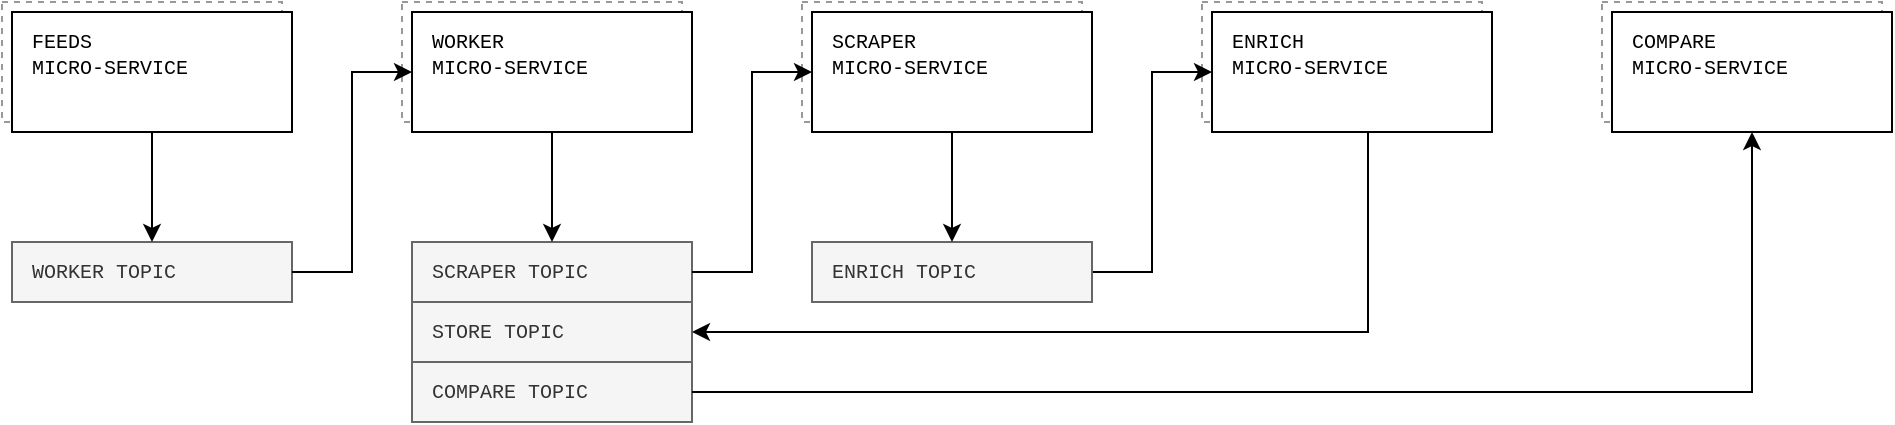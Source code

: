 <mxfile version="18.0.6" type="device"><diagram id="TMlhmZC1oOaea3KWGFp7" name="Page-1"><mxGraphModel dx="1185" dy="1654" grid="1" gridSize="10" guides="1" tooltips="1" connect="1" arrows="1" fold="1" page="1" pageScale="1" pageWidth="1600" pageHeight="900" math="0" shadow="0"><root><mxCell id="0"/><mxCell id="1" parent="0"/><mxCell id="0rISkxpSN-wn0wXq197R-33" value="" style="group" vertex="1" connectable="0" parent="1"><mxGeometry x="328" y="345" width="945" height="210" as="geometry"/></mxCell><mxCell id="rSP-cysgIJSEgpSyjZTW-4" value="" style="group" parent="0rISkxpSN-wn0wXq197R-33" vertex="1" connectable="0"><mxGeometry width="145" height="65" as="geometry"/></mxCell><mxCell id="rSP-cysgIJSEgpSyjZTW-5" value="" style="rounded=0;whiteSpace=wrap;html=1;dashed=1;strokeColor=#999999;" parent="rSP-cysgIJSEgpSyjZTW-4" vertex="1"><mxGeometry width="140" height="60" as="geometry"/></mxCell><mxCell id="rSP-cysgIJSEgpSyjZTW-6" value="&lt;font face=&quot;Courier New&quot; style=&quot;font-size: 10px;&quot;&gt;FEEDS&lt;br style=&quot;font-size: 10px;&quot;&gt;MICRO-SERVICE&lt;br style=&quot;font-size: 10px;&quot;&gt;&lt;/font&gt;" style="rounded=0;whiteSpace=wrap;html=1;labelPosition=center;verticalLabelPosition=middle;align=left;verticalAlign=top;horizontal=1;spacing=2;spacingTop=2;spacingLeft=8;fontSize=10;" parent="rSP-cysgIJSEgpSyjZTW-4" vertex="1"><mxGeometry x="5" y="5" width="140" height="60" as="geometry"/></mxCell><mxCell id="qqMF2B4HcTavuVlexJoO-6" value="&lt;font face=&quot;Courier New&quot; style=&quot;font-size: 10px;&quot;&gt;SCRAPER TOPIC&lt;br style=&quot;font-size: 10px;&quot;&gt;&lt;/font&gt;" style="rounded=0;whiteSpace=wrap;html=1;labelPosition=center;verticalLabelPosition=middle;align=left;verticalAlign=top;horizontal=1;spacing=2;spacingTop=2;spacingLeft=8;fontSize=10;fillColor=#f5f5f5;fontColor=#333333;strokeColor=#666666;" parent="0rISkxpSN-wn0wXq197R-33" vertex="1"><mxGeometry x="205" y="120" width="140" height="30" as="geometry"/></mxCell><mxCell id="EwVJuPAO-Ad2kbLYh3_y-3" value="" style="group" parent="0rISkxpSN-wn0wXq197R-33" vertex="1" connectable="0"><mxGeometry x="400" width="145" height="65" as="geometry"/></mxCell><mxCell id="EwVJuPAO-Ad2kbLYh3_y-4" value="" style="rounded=0;whiteSpace=wrap;html=1;dashed=1;strokeColor=#999999;" parent="EwVJuPAO-Ad2kbLYh3_y-3" vertex="1"><mxGeometry width="140" height="60" as="geometry"/></mxCell><mxCell id="EwVJuPAO-Ad2kbLYh3_y-5" value="&lt;font face=&quot;Courier New&quot; style=&quot;font-size: 10px;&quot;&gt;SCRAPER&lt;br style=&quot;font-size: 10px;&quot;&gt;MICRO-SERVICE&lt;br style=&quot;font-size: 10px;&quot;&gt;&lt;/font&gt;" style="rounded=0;whiteSpace=wrap;html=1;labelPosition=center;verticalLabelPosition=middle;align=left;verticalAlign=top;horizontal=1;spacing=2;spacingTop=2;spacingLeft=8;fontSize=10;" parent="EwVJuPAO-Ad2kbLYh3_y-3" vertex="1"><mxGeometry x="5" y="5" width="140" height="60" as="geometry"/></mxCell><mxCell id="EwVJuPAO-Ad2kbLYh3_y-7" value="" style="group" parent="0rISkxpSN-wn0wXq197R-33" vertex="1" connectable="0"><mxGeometry x="600" width="145" height="65" as="geometry"/></mxCell><mxCell id="EwVJuPAO-Ad2kbLYh3_y-8" value="" style="rounded=0;whiteSpace=wrap;html=1;dashed=1;strokeColor=#999999;" parent="EwVJuPAO-Ad2kbLYh3_y-7" vertex="1"><mxGeometry width="140" height="60" as="geometry"/></mxCell><mxCell id="EwVJuPAO-Ad2kbLYh3_y-9" value="&lt;font face=&quot;Courier New&quot; style=&quot;font-size: 10px;&quot;&gt;ENRICH&lt;br style=&quot;font-size: 10px;&quot;&gt;MICRO-SERVICE&lt;br style=&quot;font-size: 10px;&quot;&gt;&lt;/font&gt;" style="rounded=0;whiteSpace=wrap;html=1;labelPosition=center;verticalLabelPosition=middle;align=left;verticalAlign=top;horizontal=1;spacing=2;spacingTop=2;spacingLeft=8;fontSize=10;" parent="EwVJuPAO-Ad2kbLYh3_y-7" vertex="1"><mxGeometry x="5" y="5" width="140" height="60" as="geometry"/></mxCell><mxCell id="EwVJuPAO-Ad2kbLYh3_y-14" value="&lt;font face=&quot;Courier New&quot; style=&quot;font-size: 10px;&quot;&gt;WORKER TOPIC&lt;br style=&quot;font-size: 10px;&quot;&gt;&lt;/font&gt;" style="rounded=0;whiteSpace=wrap;html=1;labelPosition=center;verticalLabelPosition=middle;align=left;verticalAlign=top;horizontal=1;spacing=2;spacingTop=2;spacingLeft=8;fontSize=10;fillColor=#f5f5f5;fontColor=#333333;strokeColor=#666666;" parent="0rISkxpSN-wn0wXq197R-33" vertex="1"><mxGeometry x="5" y="120" width="140" height="30" as="geometry"/></mxCell><mxCell id="0rISkxpSN-wn0wXq197R-31" style="edgeStyle=orthogonalEdgeStyle;rounded=0;orthogonalLoop=1;jettySize=auto;html=1;entryX=0;entryY=0.5;entryDx=0;entryDy=0;" edge="1" parent="0rISkxpSN-wn0wXq197R-33" source="EwVJuPAO-Ad2kbLYh3_y-18" target="EwVJuPAO-Ad2kbLYh3_y-9"><mxGeometry relative="1" as="geometry"/></mxCell><mxCell id="EwVJuPAO-Ad2kbLYh3_y-18" value="&lt;font face=&quot;Courier New&quot; style=&quot;font-size: 10px;&quot;&gt;ENRICH TOPIC&lt;br style=&quot;font-size: 10px;&quot;&gt;&lt;/font&gt;" style="rounded=0;whiteSpace=wrap;html=1;labelPosition=center;verticalLabelPosition=middle;align=left;verticalAlign=top;horizontal=1;spacing=2;spacingTop=2;spacingLeft=8;fontSize=10;fillColor=#f5f5f5;fontColor=#333333;strokeColor=#666666;" parent="0rISkxpSN-wn0wXq197R-33" vertex="1"><mxGeometry x="405" y="120" width="140" height="30" as="geometry"/></mxCell><mxCell id="EwVJuPAO-Ad2kbLYh3_y-20" value="&lt;font face=&quot;Courier New&quot; style=&quot;font-size: 10px;&quot;&gt;STORE TOPIC&lt;br style=&quot;font-size: 10px;&quot;&gt;&lt;/font&gt;" style="rounded=0;whiteSpace=wrap;html=1;labelPosition=center;verticalLabelPosition=middle;align=left;verticalAlign=top;horizontal=1;spacing=2;spacingTop=2;spacingLeft=8;fontSize=10;fillColor=#f5f5f5;fontColor=#333333;strokeColor=#666666;" parent="0rISkxpSN-wn0wXq197R-33" vertex="1"><mxGeometry x="205" y="150" width="140" height="30" as="geometry"/></mxCell><mxCell id="EwVJuPAO-Ad2kbLYh3_y-31" value="" style="group" parent="0rISkxpSN-wn0wXq197R-33" vertex="1" connectable="0"><mxGeometry x="200" width="145" height="65" as="geometry"/></mxCell><mxCell id="EwVJuPAO-Ad2kbLYh3_y-32" value="" style="rounded=0;whiteSpace=wrap;html=1;dashed=1;strokeColor=#999999;" parent="EwVJuPAO-Ad2kbLYh3_y-31" vertex="1"><mxGeometry width="140" height="60" as="geometry"/></mxCell><mxCell id="EwVJuPAO-Ad2kbLYh3_y-33" value="&lt;font face=&quot;Courier New&quot; style=&quot;font-size: 10px;&quot;&gt;WORKER&lt;br style=&quot;font-size: 10px;&quot;&gt;MICRO-SERVICE&lt;br style=&quot;font-size: 10px;&quot;&gt;&lt;/font&gt;" style="rounded=0;whiteSpace=wrap;html=1;labelPosition=center;verticalLabelPosition=middle;align=left;verticalAlign=top;horizontal=1;spacing=2;spacingTop=2;spacingLeft=8;fontSize=10;" parent="EwVJuPAO-Ad2kbLYh3_y-31" vertex="1"><mxGeometry x="5" y="5" width="140" height="60" as="geometry"/></mxCell><mxCell id="EwVJuPAO-Ad2kbLYh3_y-39" style="edgeStyle=orthogonalEdgeStyle;rounded=0;orthogonalLoop=1;jettySize=auto;html=1;entryX=0.5;entryY=0;entryDx=0;entryDy=0;startArrow=none;startFill=0;endArrow=classic;endFill=1;" parent="0rISkxpSN-wn0wXq197R-33" source="rSP-cysgIJSEgpSyjZTW-6" target="EwVJuPAO-Ad2kbLYh3_y-14" edge="1"><mxGeometry relative="1" as="geometry"/></mxCell><mxCell id="EwVJuPAO-Ad2kbLYh3_y-41" style="edgeStyle=orthogonalEdgeStyle;rounded=0;orthogonalLoop=1;jettySize=auto;html=1;entryX=0.5;entryY=0;entryDx=0;entryDy=0;startArrow=none;startFill=0;endArrow=classic;endFill=1;" parent="0rISkxpSN-wn0wXq197R-33" source="EwVJuPAO-Ad2kbLYh3_y-33" target="qqMF2B4HcTavuVlexJoO-6" edge="1"><mxGeometry relative="1" as="geometry"><mxPoint x="283.0" y="138.0" as="targetPoint"/></mxGeometry></mxCell><mxCell id="EwVJuPAO-Ad2kbLYh3_y-45" style="edgeStyle=orthogonalEdgeStyle;rounded=0;orthogonalLoop=1;jettySize=auto;html=1;entryX=1;entryY=0.5;entryDx=0;entryDy=0;startArrow=none;startFill=0;endArrow=classic;endFill=1;" parent="0rISkxpSN-wn0wXq197R-33" source="EwVJuPAO-Ad2kbLYh3_y-9" target="EwVJuPAO-Ad2kbLYh3_y-20" edge="1"><mxGeometry relative="1" as="geometry"><mxPoint x="683" y="138.0" as="targetPoint"/><Array as="points"><mxPoint x="683" y="165"/></Array></mxGeometry></mxCell><mxCell id="EwVJuPAO-Ad2kbLYh3_y-40" style="edgeStyle=orthogonalEdgeStyle;rounded=0;orthogonalLoop=1;jettySize=auto;html=1;entryX=0;entryY=0.5;entryDx=0;entryDy=0;startArrow=none;startFill=0;endArrow=classic;endFill=1;exitX=1;exitY=0.5;exitDx=0;exitDy=0;" parent="0rISkxpSN-wn0wXq197R-33" source="EwVJuPAO-Ad2kbLYh3_y-14" target="EwVJuPAO-Ad2kbLYh3_y-33" edge="1"><mxGeometry relative="1" as="geometry"/></mxCell><mxCell id="EwVJuPAO-Ad2kbLYh3_y-42" style="edgeStyle=orthogonalEdgeStyle;rounded=0;orthogonalLoop=1;jettySize=auto;html=1;entryX=0;entryY=0.5;entryDx=0;entryDy=0;startArrow=none;startFill=0;endArrow=classic;endFill=1;exitX=1;exitY=0.5;exitDx=0;exitDy=0;" parent="0rISkxpSN-wn0wXq197R-33" source="qqMF2B4HcTavuVlexJoO-6" target="EwVJuPAO-Ad2kbLYh3_y-5" edge="1"><mxGeometry relative="1" as="geometry"/></mxCell><mxCell id="0rISkxpSN-wn0wXq197R-2" style="edgeStyle=orthogonalEdgeStyle;rounded=0;orthogonalLoop=1;jettySize=auto;html=1;entryX=0.5;entryY=0;entryDx=0;entryDy=0;" edge="1" parent="0rISkxpSN-wn0wXq197R-33" source="EwVJuPAO-Ad2kbLYh3_y-5" target="EwVJuPAO-Ad2kbLYh3_y-18"><mxGeometry relative="1" as="geometry"><mxPoint x="483.0" y="138.0" as="targetPoint"/></mxGeometry></mxCell><mxCell id="0rISkxpSN-wn0wXq197R-10" value="&lt;font face=&quot;Courier New&quot; style=&quot;font-size: 10px;&quot;&gt;COMPARE TOPIC&lt;br style=&quot;font-size: 10px;&quot;&gt;&lt;/font&gt;" style="rounded=0;whiteSpace=wrap;html=1;labelPosition=center;verticalLabelPosition=middle;align=left;verticalAlign=top;horizontal=1;spacing=2;spacingTop=2;spacingLeft=8;fontSize=10;fillColor=#f5f5f5;fontColor=#333333;strokeColor=#666666;" vertex="1" parent="0rISkxpSN-wn0wXq197R-33"><mxGeometry x="205" y="180" width="140" height="30" as="geometry"/></mxCell><mxCell id="0rISkxpSN-wn0wXq197R-27" value="" style="group" vertex="1" connectable="0" parent="0rISkxpSN-wn0wXq197R-33"><mxGeometry x="800" width="145" height="65" as="geometry"/></mxCell><mxCell id="0rISkxpSN-wn0wXq197R-28" value="" style="rounded=0;whiteSpace=wrap;html=1;dashed=1;strokeColor=#999999;" vertex="1" parent="0rISkxpSN-wn0wXq197R-27"><mxGeometry width="140" height="60" as="geometry"/></mxCell><mxCell id="0rISkxpSN-wn0wXq197R-29" value="&lt;font face=&quot;Courier New&quot; style=&quot;font-size: 10px;&quot;&gt;COMPARE&lt;br&gt;MICRO-SERVICE&lt;br style=&quot;font-size: 10px;&quot;&gt;&lt;/font&gt;" style="rounded=0;whiteSpace=wrap;html=1;labelPosition=center;verticalLabelPosition=middle;align=left;verticalAlign=top;horizontal=1;spacing=2;spacingTop=2;spacingLeft=8;fontSize=10;" vertex="1" parent="0rISkxpSN-wn0wXq197R-27"><mxGeometry x="5" y="5" width="140" height="60" as="geometry"/></mxCell><mxCell id="0rISkxpSN-wn0wXq197R-32" style="edgeStyle=orthogonalEdgeStyle;rounded=0;orthogonalLoop=1;jettySize=auto;html=1;entryX=1;entryY=0.5;entryDx=0;entryDy=0;startArrow=classic;startFill=1;endArrow=none;endFill=0;" edge="1" parent="0rISkxpSN-wn0wXq197R-33" source="0rISkxpSN-wn0wXq197R-29" target="0rISkxpSN-wn0wXq197R-10"><mxGeometry relative="1" as="geometry"><Array as="points"><mxPoint x="875" y="195"/></Array></mxGeometry></mxCell></root></mxGraphModel></diagram></mxfile>